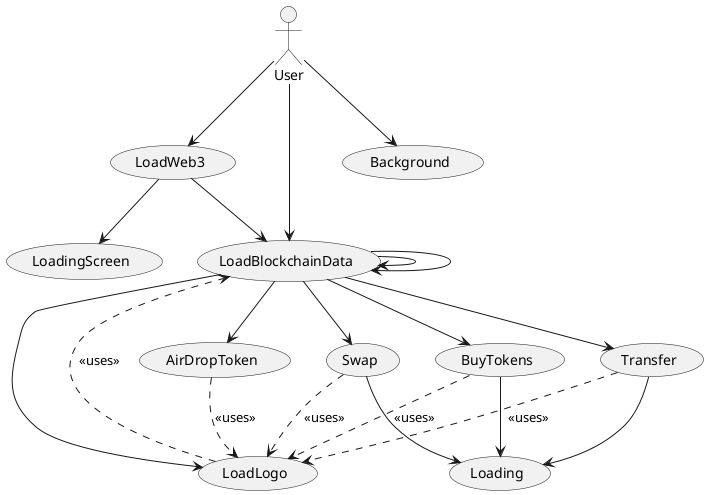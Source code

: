 @startuml
!define ICONURL https://raw.githubusercontent.com/rabelenda/cicon-plantuml-sprites/v.0.9

!define TRANSACTION class ${ICONURL}/transaction.png
!define TOKEN class ${ICONURL}/token.png
!define USER class ${ICONURL}/user.png

!define ARROW -[#
!define EXTENDS -|>
!define USES -[hidden]->

actor User

User --> (LoadWeb3)
User --> (LoadBlockchainData)
User --> (Background)

(LoadWeb3) --> (LoadingScreen)
(LoadWeb3) --> (LoadBlockchainData)

(LoadBlockchainData) --> (LoadLogo)
(LoadBlockchainData) --> (BuyTokens)
(LoadBlockchainData) --> (Swap)
(LoadBlockchainData) --> (Transfer)
(LoadBlockchainData) --> (AirDropToken)

(BuyTokens) --> (Loading)
(Swap) --> (Loading)
(Transfer) --> (Loading)

(LoadBlockchainData) --> (LoadBlockchainData)

(LoadLogo) ..> (LoadBlockchainData) : <<uses>>
(BuyTokens) ..> (LoadLogo) : <<uses>>
(Swap) ..> (LoadLogo) : <<uses>>
(Transfer) ..> (LoadLogo) : <<uses>>
(AirDropToken) ..> (LoadLogo) : <<uses>>

(LoadBlockchainData) --> (LoadBlockchainData)

@enduml
